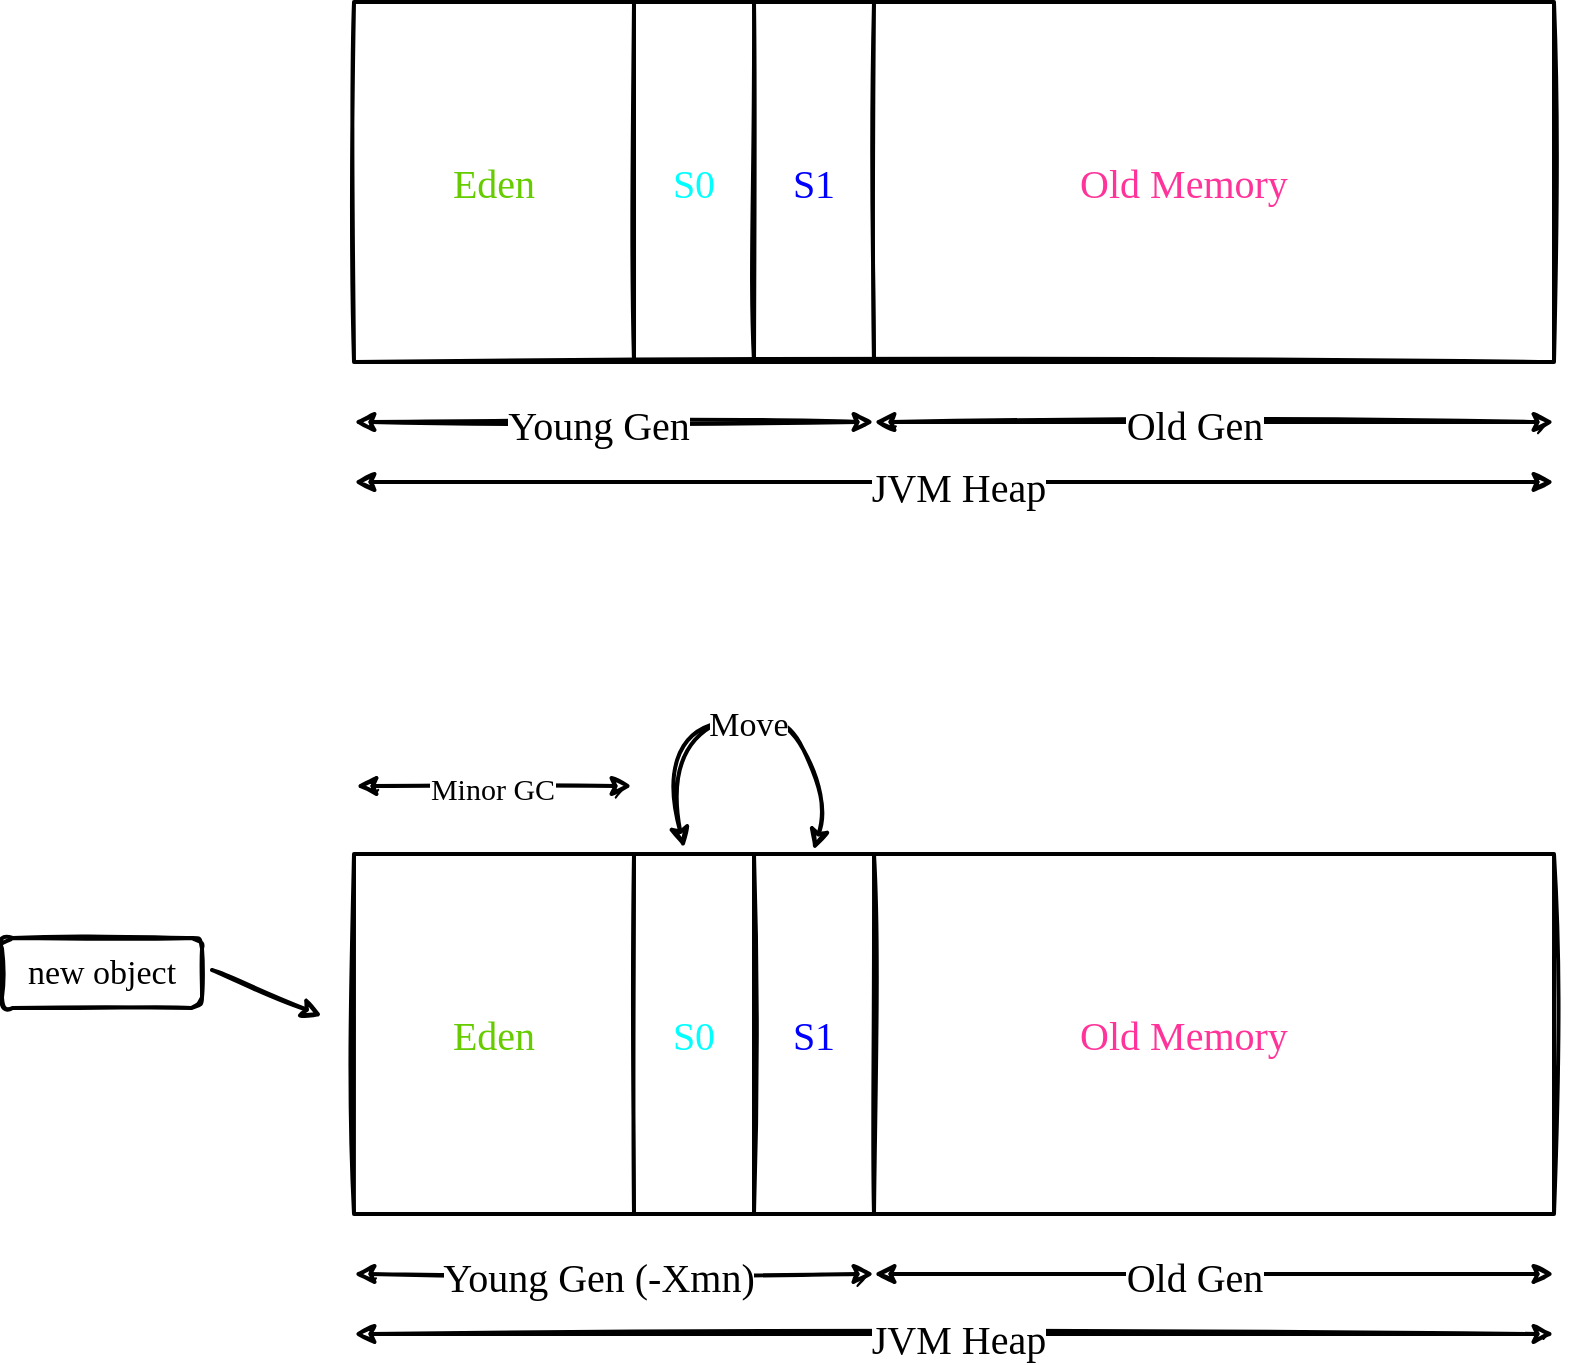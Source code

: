 <mxfile version="15.7.3" type="device"><diagram id="EO4xdlWO6RSHNIxjrF56" name="第 1 页"><mxGraphModel dx="1106" dy="835" grid="0" gridSize="10" guides="1" tooltips="1" connect="1" arrows="1" fold="1" page="1" pageScale="1" pageWidth="50000" pageHeight="50000" math="0" shadow="0"><root><mxCell id="0"/><mxCell id="1" parent="0"/><mxCell id="0DPKbNZbBJzkXiwG3HmQ-1" value="" style="rounded=0;whiteSpace=wrap;html=1;sketch=1;strokeWidth=2;" vertex="1" parent="1"><mxGeometry x="240" y="290" width="600" height="180" as="geometry"/></mxCell><mxCell id="0DPKbNZbBJzkXiwG3HmQ-6" value="" style="endArrow=none;html=1;rounded=0;sketch=1;strokeWidth=2;entryX=0.75;entryY=0;entryDx=0;entryDy=0;exitX=0.75;exitY=1;exitDx=0;exitDy=0;" edge="1" parent="1"><mxGeometry width="50" height="50" relative="1" as="geometry"><mxPoint x="440" y="470" as="sourcePoint"/><mxPoint x="440" y="290" as="targetPoint"/></mxGeometry></mxCell><mxCell id="0DPKbNZbBJzkXiwG3HmQ-7" value="" style="endArrow=none;html=1;rounded=0;sketch=1;strokeWidth=2;entryX=0.75;entryY=0;entryDx=0;entryDy=0;exitX=0.75;exitY=1;exitDx=0;exitDy=0;" edge="1" parent="1"><mxGeometry width="50" height="50" relative="1" as="geometry"><mxPoint x="500" y="470" as="sourcePoint"/><mxPoint x="500" y="290" as="targetPoint"/></mxGeometry></mxCell><mxCell id="0DPKbNZbBJzkXiwG3HmQ-8" value="" style="endArrow=none;html=1;rounded=0;sketch=1;strokeWidth=2;entryX=0.75;entryY=0;entryDx=0;entryDy=0;exitX=0.75;exitY=1;exitDx=0;exitDy=0;" edge="1" parent="1"><mxGeometry width="50" height="50" relative="1" as="geometry"><mxPoint x="380" y="470" as="sourcePoint"/><mxPoint x="380" y="290" as="targetPoint"/></mxGeometry></mxCell><mxCell id="0DPKbNZbBJzkXiwG3HmQ-9" value="&lt;font face=&quot;Comic Sans MS&quot; color=&quot;#66cc00&quot;&gt;Eden&lt;/font&gt;" style="text;html=1;strokeColor=none;fillColor=none;align=center;verticalAlign=middle;whiteSpace=wrap;rounded=0;sketch=1;fontSize=20;" vertex="1" parent="1"><mxGeometry x="280" y="365" width="60" height="30" as="geometry"/></mxCell><mxCell id="0DPKbNZbBJzkXiwG3HmQ-10" value="&lt;font color=&quot;#00ffff&quot;&gt;S0&lt;/font&gt;" style="text;html=1;strokeColor=none;fillColor=none;align=center;verticalAlign=middle;whiteSpace=wrap;rounded=0;sketch=1;fontFamily=Comic Sans MS;fontSize=20;" vertex="1" parent="1"><mxGeometry x="380" y="365" width="60" height="30" as="geometry"/></mxCell><mxCell id="0DPKbNZbBJzkXiwG3HmQ-11" value="&lt;font color=&quot;#0000ff&quot;&gt;S1&lt;/font&gt;" style="text;html=1;strokeColor=none;fillColor=none;align=center;verticalAlign=middle;whiteSpace=wrap;rounded=0;sketch=1;fontFamily=Comic Sans MS;fontSize=20;" vertex="1" parent="1"><mxGeometry x="440" y="365" width="60" height="30" as="geometry"/></mxCell><mxCell id="0DPKbNZbBJzkXiwG3HmQ-12" value="&lt;font face=&quot;Comic Sans MS&quot; color=&quot;#ff3399&quot;&gt;Old Memory&lt;/font&gt;" style="text;html=1;strokeColor=none;fillColor=none;align=center;verticalAlign=middle;whiteSpace=wrap;rounded=0;sketch=1;fontSize=20;" vertex="1" parent="1"><mxGeometry x="590" y="365" width="130" height="30" as="geometry"/></mxCell><mxCell id="0DPKbNZbBJzkXiwG3HmQ-14" value="" style="endArrow=classic;startArrow=classic;html=1;rounded=0;sketch=1;fontFamily=Comic Sans MS;fontSize=20;strokeWidth=2;" edge="1" parent="1"><mxGeometry width="50" height="50" relative="1" as="geometry"><mxPoint x="240" y="500" as="sourcePoint"/><mxPoint x="500" y="500" as="targetPoint"/></mxGeometry></mxCell><mxCell id="0DPKbNZbBJzkXiwG3HmQ-15" value="Young Gen" style="edgeLabel;html=1;align=center;verticalAlign=middle;resizable=0;points=[];fontSize=20;fontFamily=Comic Sans MS;" vertex="1" connectable="0" parent="0DPKbNZbBJzkXiwG3HmQ-14"><mxGeometry x="-0.061" y="-1" relative="1" as="geometry"><mxPoint as="offset"/></mxGeometry></mxCell><mxCell id="0DPKbNZbBJzkXiwG3HmQ-16" value="" style="endArrow=classic;startArrow=classic;html=1;rounded=0;sketch=1;fontFamily=Comic Sans MS;fontSize=20;strokeWidth=2;" edge="1" parent="1"><mxGeometry width="50" height="50" relative="1" as="geometry"><mxPoint x="240" y="530" as="sourcePoint"/><mxPoint x="840" y="530" as="targetPoint"/></mxGeometry></mxCell><mxCell id="0DPKbNZbBJzkXiwG3HmQ-17" value="JVM Heap" style="edgeLabel;html=1;align=center;verticalAlign=middle;resizable=0;points=[];fontSize=20;fontFamily=Comic Sans MS;" vertex="1" connectable="0" parent="0DPKbNZbBJzkXiwG3HmQ-16"><mxGeometry x="0.007" y="-2" relative="1" as="geometry"><mxPoint as="offset"/></mxGeometry></mxCell><mxCell id="0DPKbNZbBJzkXiwG3HmQ-20" value="" style="endArrow=classic;startArrow=classic;html=1;rounded=0;sketch=1;fontFamily=Comic Sans MS;fontSize=20;strokeWidth=2;" edge="1" parent="1"><mxGeometry width="50" height="50" relative="1" as="geometry"><mxPoint x="500" y="500" as="sourcePoint"/><mxPoint x="840" y="500" as="targetPoint"/></mxGeometry></mxCell><mxCell id="0DPKbNZbBJzkXiwG3HmQ-21" value="Old Gen" style="edgeLabel;html=1;align=center;verticalAlign=middle;resizable=0;points=[];fontSize=20;fontFamily=Comic Sans MS;" vertex="1" connectable="0" parent="0DPKbNZbBJzkXiwG3HmQ-20"><mxGeometry x="-0.061" y="-1" relative="1" as="geometry"><mxPoint as="offset"/></mxGeometry></mxCell><mxCell id="0DPKbNZbBJzkXiwG3HmQ-22" value="" style="rounded=0;whiteSpace=wrap;html=1;sketch=1;strokeWidth=2;" vertex="1" parent="1"><mxGeometry x="240" y="716" width="600" height="180" as="geometry"/></mxCell><mxCell id="0DPKbNZbBJzkXiwG3HmQ-23" value="" style="endArrow=none;html=1;rounded=0;sketch=1;strokeWidth=2;entryX=0.75;entryY=0;entryDx=0;entryDy=0;exitX=0.75;exitY=1;exitDx=0;exitDy=0;" edge="1" parent="1"><mxGeometry width="50" height="50" relative="1" as="geometry"><mxPoint x="440" y="896" as="sourcePoint"/><mxPoint x="440" y="716" as="targetPoint"/></mxGeometry></mxCell><mxCell id="0DPKbNZbBJzkXiwG3HmQ-24" value="" style="endArrow=none;html=1;rounded=0;sketch=1;strokeWidth=2;entryX=0.75;entryY=0;entryDx=0;entryDy=0;exitX=0.75;exitY=1;exitDx=0;exitDy=0;" edge="1" parent="1"><mxGeometry width="50" height="50" relative="1" as="geometry"><mxPoint x="500" y="896" as="sourcePoint"/><mxPoint x="500" y="716" as="targetPoint"/></mxGeometry></mxCell><mxCell id="0DPKbNZbBJzkXiwG3HmQ-25" value="" style="endArrow=none;html=1;rounded=0;sketch=1;strokeWidth=2;entryX=0.75;entryY=0;entryDx=0;entryDy=0;exitX=0.75;exitY=1;exitDx=0;exitDy=0;" edge="1" parent="1"><mxGeometry width="50" height="50" relative="1" as="geometry"><mxPoint x="380" y="896" as="sourcePoint"/><mxPoint x="380" y="716" as="targetPoint"/></mxGeometry></mxCell><mxCell id="0DPKbNZbBJzkXiwG3HmQ-26" value="&lt;font face=&quot;Comic Sans MS&quot; color=&quot;#66cc00&quot;&gt;Eden&lt;/font&gt;" style="text;html=1;strokeColor=none;fillColor=none;align=center;verticalAlign=middle;whiteSpace=wrap;rounded=0;sketch=1;fontSize=20;" vertex="1" parent="1"><mxGeometry x="280" y="791" width="60" height="30" as="geometry"/></mxCell><mxCell id="0DPKbNZbBJzkXiwG3HmQ-27" value="&lt;font color=&quot;#00ffff&quot;&gt;S0&lt;/font&gt;" style="text;html=1;strokeColor=none;fillColor=none;align=center;verticalAlign=middle;whiteSpace=wrap;rounded=0;sketch=1;fontFamily=Comic Sans MS;fontSize=20;" vertex="1" parent="1"><mxGeometry x="380" y="791" width="60" height="30" as="geometry"/></mxCell><mxCell id="0DPKbNZbBJzkXiwG3HmQ-28" value="&lt;font color=&quot;#0000ff&quot;&gt;S1&lt;/font&gt;" style="text;html=1;strokeColor=none;fillColor=none;align=center;verticalAlign=middle;whiteSpace=wrap;rounded=0;sketch=1;fontFamily=Comic Sans MS;fontSize=20;" vertex="1" parent="1"><mxGeometry x="440" y="791" width="60" height="30" as="geometry"/></mxCell><mxCell id="0DPKbNZbBJzkXiwG3HmQ-29" value="&lt;font face=&quot;Comic Sans MS&quot; color=&quot;#ff3399&quot;&gt;Old Memory&lt;/font&gt;" style="text;html=1;strokeColor=none;fillColor=none;align=center;verticalAlign=middle;whiteSpace=wrap;rounded=0;sketch=1;fontSize=20;" vertex="1" parent="1"><mxGeometry x="590" y="791" width="130" height="30" as="geometry"/></mxCell><mxCell id="0DPKbNZbBJzkXiwG3HmQ-30" value="" style="endArrow=classic;startArrow=classic;html=1;rounded=0;sketch=1;fontFamily=Comic Sans MS;fontSize=20;strokeWidth=2;" edge="1" parent="1"><mxGeometry width="50" height="50" relative="1" as="geometry"><mxPoint x="240" y="926" as="sourcePoint"/><mxPoint x="500" y="926" as="targetPoint"/></mxGeometry></mxCell><mxCell id="0DPKbNZbBJzkXiwG3HmQ-31" value="Young Gen (-Xmn)" style="edgeLabel;html=1;align=center;verticalAlign=middle;resizable=0;points=[];fontSize=20;fontFamily=Comic Sans MS;" vertex="1" connectable="0" parent="0DPKbNZbBJzkXiwG3HmQ-30"><mxGeometry x="-0.061" y="-1" relative="1" as="geometry"><mxPoint as="offset"/></mxGeometry></mxCell><mxCell id="0DPKbNZbBJzkXiwG3HmQ-32" value="" style="endArrow=classic;startArrow=classic;html=1;rounded=0;sketch=1;fontFamily=Comic Sans MS;fontSize=20;strokeWidth=2;" edge="1" parent="1"><mxGeometry width="50" height="50" relative="1" as="geometry"><mxPoint x="240" y="956" as="sourcePoint"/><mxPoint x="840" y="956" as="targetPoint"/></mxGeometry></mxCell><mxCell id="0DPKbNZbBJzkXiwG3HmQ-33" value="JVM Heap" style="edgeLabel;html=1;align=center;verticalAlign=middle;resizable=0;points=[];fontSize=20;fontFamily=Comic Sans MS;" vertex="1" connectable="0" parent="0DPKbNZbBJzkXiwG3HmQ-32"><mxGeometry x="0.007" y="-2" relative="1" as="geometry"><mxPoint as="offset"/></mxGeometry></mxCell><mxCell id="0DPKbNZbBJzkXiwG3HmQ-34" value="" style="endArrow=classic;startArrow=classic;html=1;rounded=0;sketch=1;fontFamily=Comic Sans MS;fontSize=20;strokeWidth=2;" edge="1" parent="1"><mxGeometry width="50" height="50" relative="1" as="geometry"><mxPoint x="500" y="926" as="sourcePoint"/><mxPoint x="840" y="926" as="targetPoint"/></mxGeometry></mxCell><mxCell id="0DPKbNZbBJzkXiwG3HmQ-35" value="Old Gen" style="edgeLabel;html=1;align=center;verticalAlign=middle;resizable=0;points=[];fontSize=20;fontFamily=Comic Sans MS;" vertex="1" connectable="0" parent="0DPKbNZbBJzkXiwG3HmQ-34"><mxGeometry x="-0.061" y="-1" relative="1" as="geometry"><mxPoint as="offset"/></mxGeometry></mxCell><mxCell id="0DPKbNZbBJzkXiwG3HmQ-36" value="" style="curved=1;endArrow=classic;html=1;rounded=0;sketch=1;fontFamily=Comic Sans MS;fontSize=20;fontColor=#FF3399;strokeWidth=2;entryX=0.383;entryY=-0.011;entryDx=0;entryDy=0;entryPerimeter=0;exitX=0.275;exitY=-0.017;exitDx=0;exitDy=0;exitPerimeter=0;startArrow=classic;startFill=1;" edge="1" parent="1" source="0DPKbNZbBJzkXiwG3HmQ-22" target="0DPKbNZbBJzkXiwG3HmQ-22"><mxGeometry width="50" height="50" relative="1" as="geometry"><mxPoint x="401" y="690" as="sourcePoint"/><mxPoint x="494" y="661" as="targetPoint"/><Array as="points"><mxPoint x="393" y="661"/><mxPoint x="451" y="640"/><mxPoint x="478" y="687"/></Array></mxGeometry></mxCell><mxCell id="0DPKbNZbBJzkXiwG3HmQ-37" value="&lt;font color=&quot;#000000&quot; style=&quot;font-size: 17px&quot;&gt;Move&lt;/font&gt;" style="edgeLabel;html=1;align=center;verticalAlign=middle;resizable=0;points=[];fontSize=20;fontFamily=Comic Sans MS;fontColor=#FF3399;" vertex="1" connectable="0" parent="0DPKbNZbBJzkXiwG3HmQ-36"><mxGeometry x="-0.013" y="-4" relative="1" as="geometry"><mxPoint x="1" as="offset"/></mxGeometry></mxCell><mxCell id="0DPKbNZbBJzkXiwG3HmQ-38" value="" style="endArrow=classic;startArrow=classic;html=1;rounded=0;sketch=1;fontFamily=Comic Sans MS;fontSize=20;strokeWidth=2;" edge="1" parent="1"><mxGeometry width="50" height="50" relative="1" as="geometry"><mxPoint x="241" y="682" as="sourcePoint"/><mxPoint x="379" y="682" as="targetPoint"/></mxGeometry></mxCell><mxCell id="0DPKbNZbBJzkXiwG3HmQ-39" value="&lt;font style=&quot;font-size: 15px&quot;&gt;Minor GC&lt;/font&gt;" style="edgeLabel;html=1;align=center;verticalAlign=middle;resizable=0;points=[];fontSize=20;fontFamily=Comic Sans MS;" vertex="1" connectable="0" parent="0DPKbNZbBJzkXiwG3HmQ-38"><mxGeometry x="-0.061" y="-1" relative="1" as="geometry"><mxPoint x="3" y="-2" as="offset"/></mxGeometry></mxCell><mxCell id="0DPKbNZbBJzkXiwG3HmQ-40" value="" style="endArrow=classic;html=1;rounded=0;sketch=1;fontFamily=Comic Sans MS;fontSize=17;fontColor=#000000;strokeWidth=2;" edge="1" parent="1"><mxGeometry width="50" height="50" relative="1" as="geometry"><mxPoint x="169" y="774" as="sourcePoint"/><mxPoint x="224" y="797" as="targetPoint"/></mxGeometry></mxCell><mxCell id="0DPKbNZbBJzkXiwG3HmQ-41" value="new object" style="rounded=1;whiteSpace=wrap;html=1;sketch=1;fontFamily=Comic Sans MS;fontSize=17;fontColor=#000000;strokeWidth=2;" vertex="1" parent="1"><mxGeometry x="64" y="758" width="100" height="35" as="geometry"/></mxCell></root></mxGraphModel></diagram></mxfile>